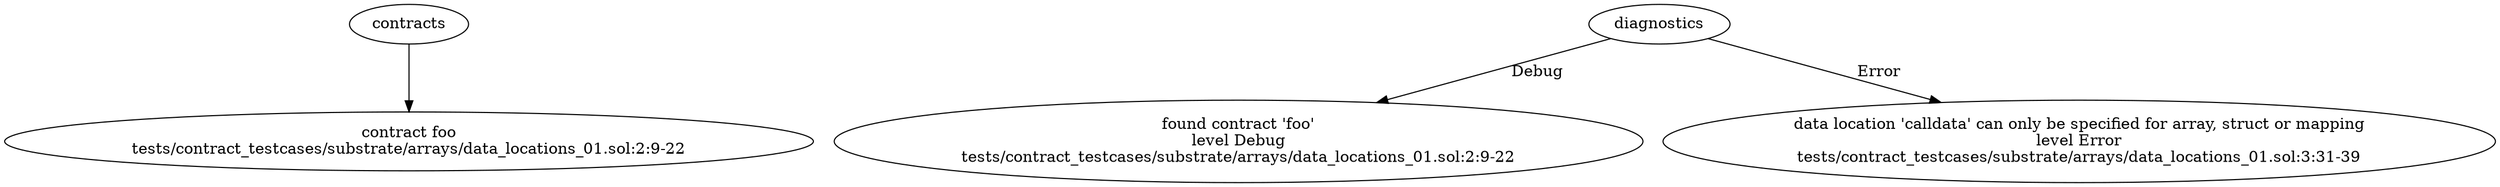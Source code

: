 strict digraph "tests/contract_testcases/substrate/arrays/data_locations_01.sol" {
	contract [label="contract foo\ntests/contract_testcases/substrate/arrays/data_locations_01.sol:2:9-22"]
	diagnostic [label="found contract 'foo'\nlevel Debug\ntests/contract_testcases/substrate/arrays/data_locations_01.sol:2:9-22"]
	diagnostic_5 [label="data location 'calldata' can only be specified for array, struct or mapping\nlevel Error\ntests/contract_testcases/substrate/arrays/data_locations_01.sol:3:31-39"]
	contracts -> contract
	diagnostics -> diagnostic [label="Debug"]
	diagnostics -> diagnostic_5 [label="Error"]
}
